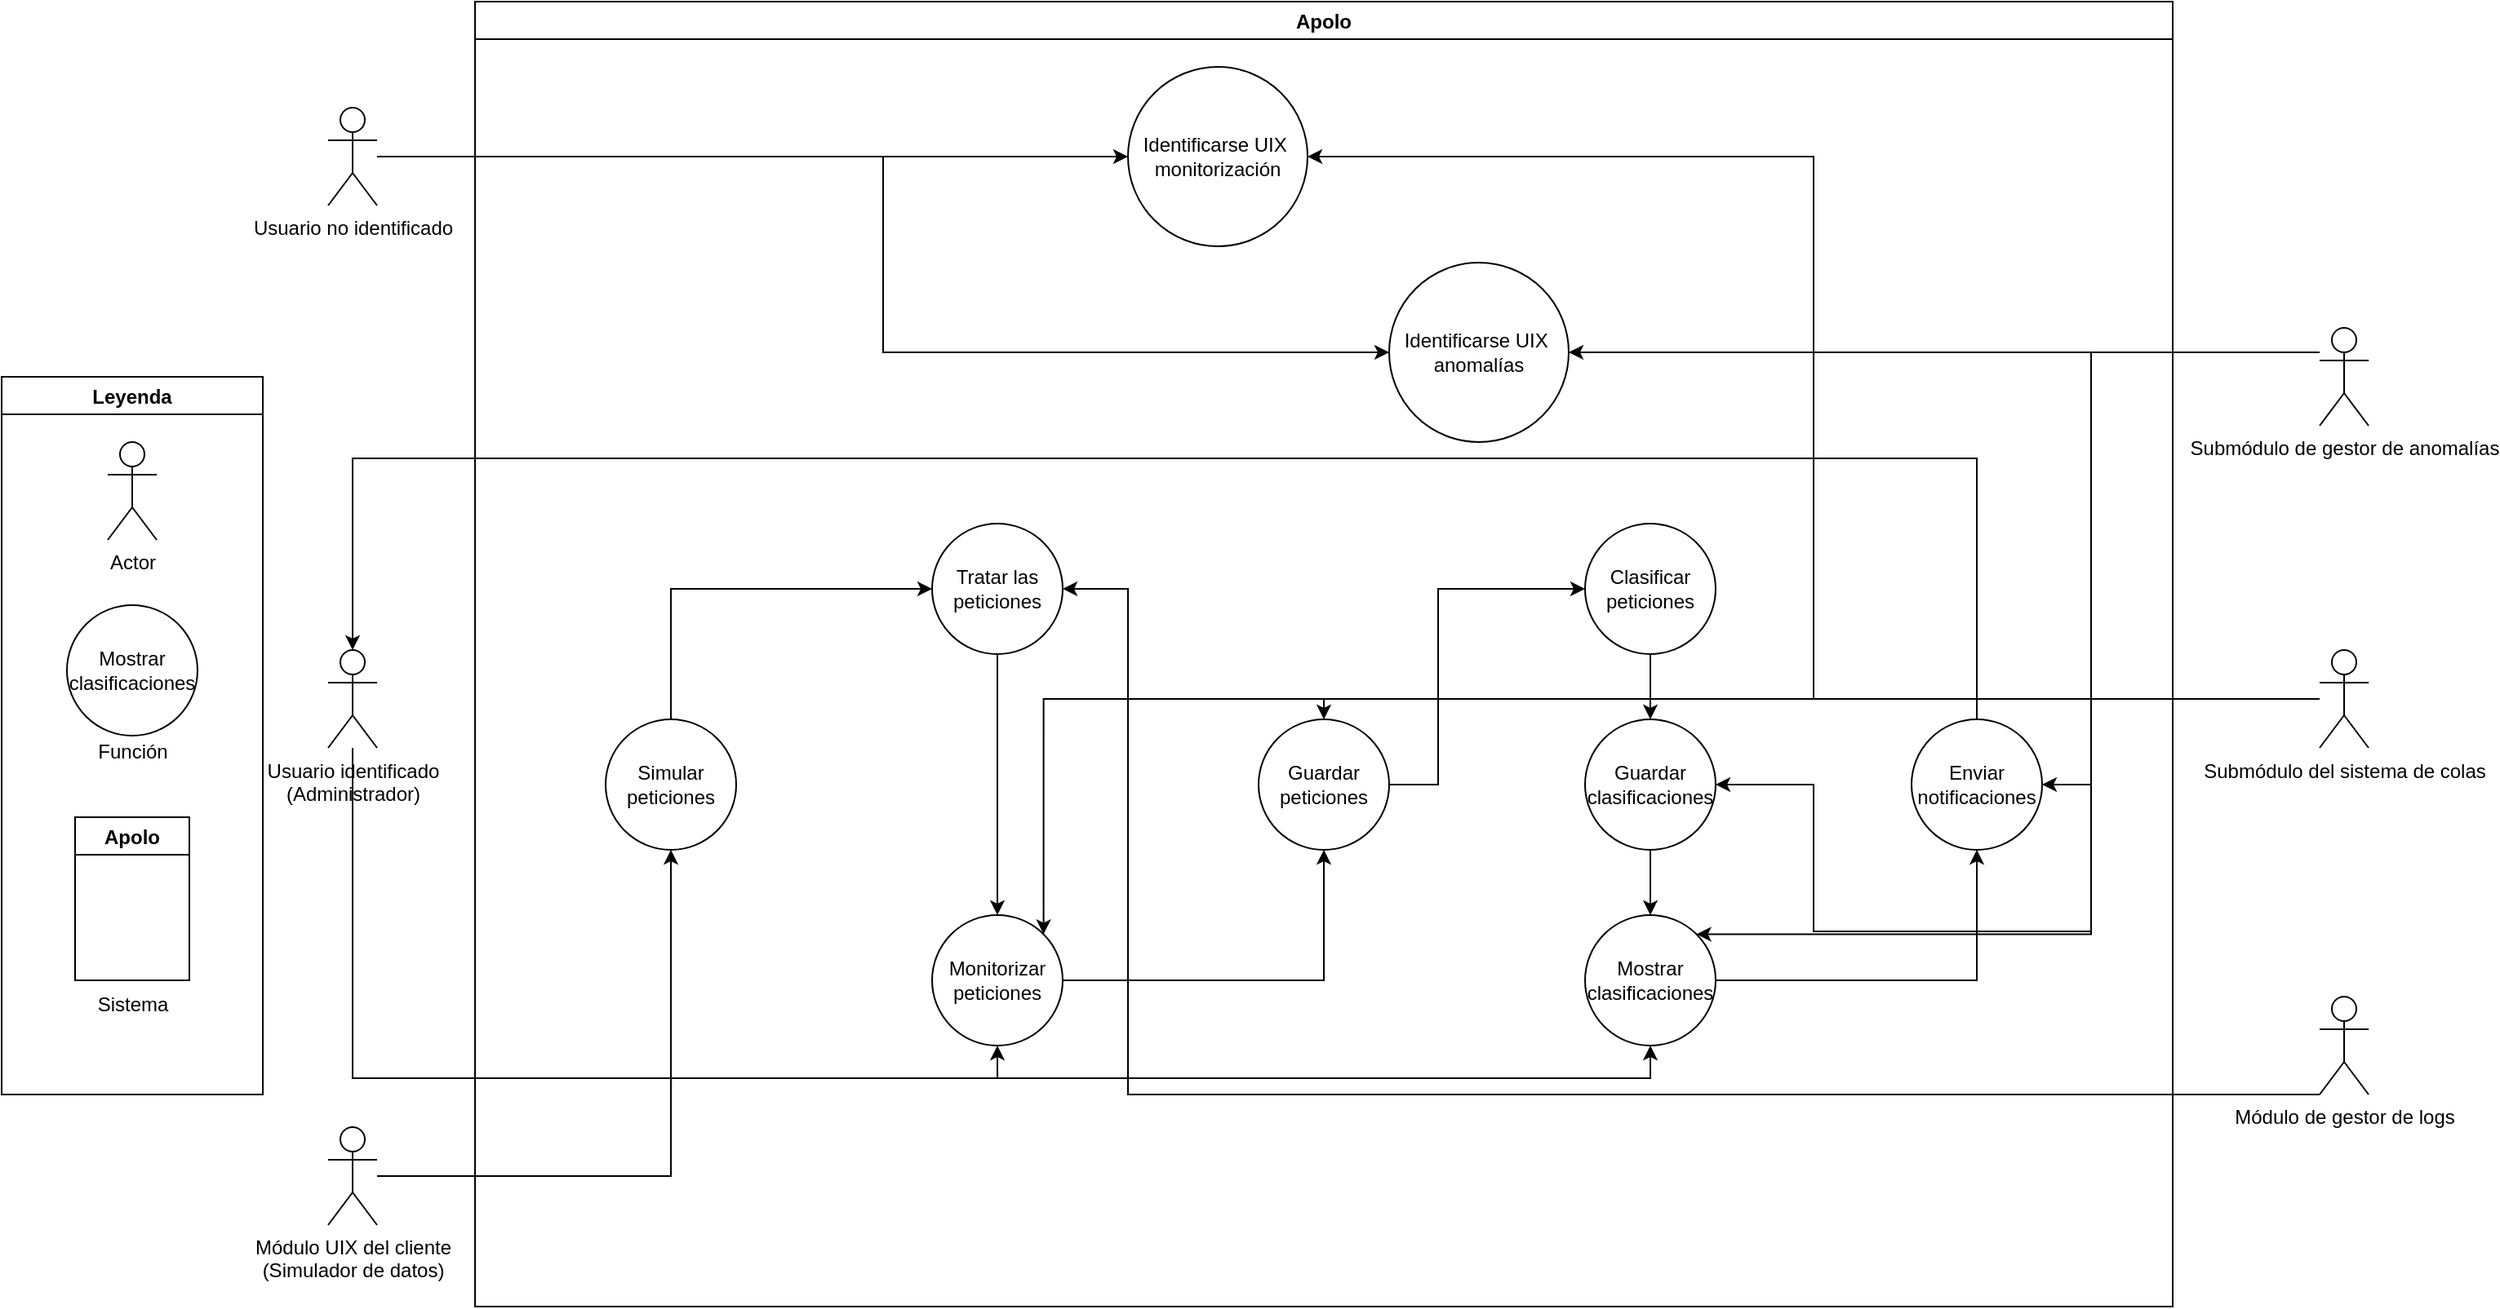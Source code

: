 <mxfile version="20.3.0" type="device"><diagram id="EQ-_31bF0pX4j47WAqOz" name="Página-1"><mxGraphModel dx="1378" dy="846" grid="1" gridSize="10" guides="1" tooltips="1" connect="1" arrows="1" fold="1" page="1" pageScale="1" pageWidth="827" pageHeight="1169" math="0" shadow="0"><root><mxCell id="0"/><mxCell id="1" parent="0"/><mxCell id="yXJlHbisKhjz7qCMfgl8-4" value="Apolo" style="swimlane;startSize=23;" vertex="1" parent="1"><mxGeometry x="360" y="80" width="1040" height="800" as="geometry"/></mxCell><mxCell id="yXJlHbisKhjz7qCMfgl8-12" value="Identificarse UIX&amp;nbsp; monitorización" style="ellipse;whiteSpace=wrap;html=1;aspect=fixed;" vertex="1" parent="yXJlHbisKhjz7qCMfgl8-4"><mxGeometry x="400" y="40" width="110" height="110" as="geometry"/></mxCell><mxCell id="yXJlHbisKhjz7qCMfgl8-17" value="Identificarse UIX&amp;nbsp; anomalías" style="ellipse;whiteSpace=wrap;html=1;aspect=fixed;" vertex="1" parent="yXJlHbisKhjz7qCMfgl8-4"><mxGeometry x="560" y="160" width="110" height="110" as="geometry"/></mxCell><mxCell id="yXJlHbisKhjz7qCMfgl8-45" style="edgeStyle=orthogonalEdgeStyle;rounded=0;orthogonalLoop=1;jettySize=auto;html=1;entryX=0;entryY=0.5;entryDx=0;entryDy=0;" edge="1" parent="yXJlHbisKhjz7qCMfgl8-4" source="yXJlHbisKhjz7qCMfgl8-21" target="yXJlHbisKhjz7qCMfgl8-20"><mxGeometry relative="1" as="geometry"><Array as="points"><mxPoint x="120" y="360"/></Array></mxGeometry></mxCell><mxCell id="yXJlHbisKhjz7qCMfgl8-21" value="Simular peticiones" style="ellipse;whiteSpace=wrap;html=1;aspect=fixed;" vertex="1" parent="yXJlHbisKhjz7qCMfgl8-4"><mxGeometry x="80" y="440" width="80" height="80" as="geometry"/></mxCell><mxCell id="yXJlHbisKhjz7qCMfgl8-44" style="edgeStyle=orthogonalEdgeStyle;rounded=0;orthogonalLoop=1;jettySize=auto;html=1;" edge="1" parent="yXJlHbisKhjz7qCMfgl8-4" source="yXJlHbisKhjz7qCMfgl8-24" target="yXJlHbisKhjz7qCMfgl8-30"><mxGeometry relative="1" as="geometry"/></mxCell><mxCell id="yXJlHbisKhjz7qCMfgl8-24" value="Monitorizar peticiones" style="ellipse;whiteSpace=wrap;html=1;aspect=fixed;" vertex="1" parent="yXJlHbisKhjz7qCMfgl8-4"><mxGeometry x="280" y="560" width="80" height="80" as="geometry"/></mxCell><mxCell id="yXJlHbisKhjz7qCMfgl8-41" style="edgeStyle=orthogonalEdgeStyle;rounded=0;orthogonalLoop=1;jettySize=auto;html=1;entryX=0;entryY=0.5;entryDx=0;entryDy=0;" edge="1" parent="yXJlHbisKhjz7qCMfgl8-4" source="yXJlHbisKhjz7qCMfgl8-30" target="yXJlHbisKhjz7qCMfgl8-32"><mxGeometry relative="1" as="geometry"><Array as="points"><mxPoint x="590" y="480"/><mxPoint x="590" y="360"/></Array></mxGeometry></mxCell><mxCell id="yXJlHbisKhjz7qCMfgl8-30" value="Guardar peticiones" style="ellipse;whiteSpace=wrap;html=1;aspect=fixed;" vertex="1" parent="yXJlHbisKhjz7qCMfgl8-4"><mxGeometry x="480" y="440" width="80" height="80" as="geometry"/></mxCell><mxCell id="yXJlHbisKhjz7qCMfgl8-43" style="edgeStyle=orthogonalEdgeStyle;rounded=0;orthogonalLoop=1;jettySize=auto;html=1;entryX=0.5;entryY=1;entryDx=0;entryDy=0;" edge="1" parent="yXJlHbisKhjz7qCMfgl8-4" source="yXJlHbisKhjz7qCMfgl8-31" target="yXJlHbisKhjz7qCMfgl8-33"><mxGeometry relative="1" as="geometry"><Array as="points"><mxPoint x="920" y="600"/></Array></mxGeometry></mxCell><mxCell id="yXJlHbisKhjz7qCMfgl8-31" value="Mostrar clasificaciones" style="ellipse;whiteSpace=wrap;html=1;aspect=fixed;" vertex="1" parent="yXJlHbisKhjz7qCMfgl8-4"><mxGeometry x="680" y="560" width="80" height="80" as="geometry"/></mxCell><mxCell id="yXJlHbisKhjz7qCMfgl8-58" style="edgeStyle=orthogonalEdgeStyle;rounded=0;orthogonalLoop=1;jettySize=auto;html=1;" edge="1" parent="yXJlHbisKhjz7qCMfgl8-4" source="yXJlHbisKhjz7qCMfgl8-32" target="yXJlHbisKhjz7qCMfgl8-57"><mxGeometry relative="1" as="geometry"/></mxCell><mxCell id="yXJlHbisKhjz7qCMfgl8-32" value="Clasificar peticiones" style="ellipse;whiteSpace=wrap;html=1;aspect=fixed;" vertex="1" parent="yXJlHbisKhjz7qCMfgl8-4"><mxGeometry x="680" y="320" width="80" height="80" as="geometry"/></mxCell><mxCell id="yXJlHbisKhjz7qCMfgl8-39" style="edgeStyle=orthogonalEdgeStyle;rounded=0;orthogonalLoop=1;jettySize=auto;html=1;" edge="1" parent="yXJlHbisKhjz7qCMfgl8-4" source="yXJlHbisKhjz7qCMfgl8-20" target="yXJlHbisKhjz7qCMfgl8-24"><mxGeometry relative="1" as="geometry"/></mxCell><mxCell id="yXJlHbisKhjz7qCMfgl8-20" value="Tratar las peticiones" style="ellipse;whiteSpace=wrap;html=1;aspect=fixed;" vertex="1" parent="yXJlHbisKhjz7qCMfgl8-4"><mxGeometry x="280" y="320" width="80" height="80" as="geometry"/></mxCell><mxCell id="yXJlHbisKhjz7qCMfgl8-33" value="Enviar notificaciones" style="ellipse;whiteSpace=wrap;html=1;aspect=fixed;" vertex="1" parent="yXJlHbisKhjz7qCMfgl8-4"><mxGeometry x="880" y="440" width="80" height="80" as="geometry"/></mxCell><mxCell id="yXJlHbisKhjz7qCMfgl8-59" style="edgeStyle=orthogonalEdgeStyle;rounded=0;orthogonalLoop=1;jettySize=auto;html=1;" edge="1" parent="yXJlHbisKhjz7qCMfgl8-4" source="yXJlHbisKhjz7qCMfgl8-57" target="yXJlHbisKhjz7qCMfgl8-31"><mxGeometry relative="1" as="geometry"/></mxCell><mxCell id="yXJlHbisKhjz7qCMfgl8-57" value="Guardar clasificaciones" style="ellipse;whiteSpace=wrap;html=1;aspect=fixed;" vertex="1" parent="yXJlHbisKhjz7qCMfgl8-4"><mxGeometry x="680" y="440" width="80" height="80" as="geometry"/></mxCell><mxCell id="yXJlHbisKhjz7qCMfgl8-68" style="edgeStyle=orthogonalEdgeStyle;rounded=0;orthogonalLoop=1;jettySize=auto;html=1;" edge="1" parent="1" source="yXJlHbisKhjz7qCMfgl8-5" target="yXJlHbisKhjz7qCMfgl8-12"><mxGeometry relative="1" as="geometry"/></mxCell><mxCell id="yXJlHbisKhjz7qCMfgl8-69" style="edgeStyle=orthogonalEdgeStyle;rounded=0;orthogonalLoop=1;jettySize=auto;html=1;entryX=0;entryY=0.5;entryDx=0;entryDy=0;" edge="1" parent="1" source="yXJlHbisKhjz7qCMfgl8-5" target="yXJlHbisKhjz7qCMfgl8-17"><mxGeometry relative="1" as="geometry"/></mxCell><mxCell id="yXJlHbisKhjz7qCMfgl8-5" value="Usuario no identificado&lt;br&gt;" style="shape=umlActor;verticalLabelPosition=bottom;verticalAlign=top;html=1;outlineConnect=0;" vertex="1" parent="1"><mxGeometry x="270" y="145" width="30" height="60" as="geometry"/></mxCell><mxCell id="yXJlHbisKhjz7qCMfgl8-46" style="edgeStyle=orthogonalEdgeStyle;rounded=0;orthogonalLoop=1;jettySize=auto;html=1;entryX=0.5;entryY=1;entryDx=0;entryDy=0;" edge="1" parent="1" source="yXJlHbisKhjz7qCMfgl8-6" target="yXJlHbisKhjz7qCMfgl8-24"><mxGeometry relative="1" as="geometry"><Array as="points"><mxPoint x="285" y="740"/><mxPoint x="680" y="740"/></Array></mxGeometry></mxCell><mxCell id="yXJlHbisKhjz7qCMfgl8-48" style="edgeStyle=orthogonalEdgeStyle;rounded=0;orthogonalLoop=1;jettySize=auto;html=1;entryX=0.5;entryY=1;entryDx=0;entryDy=0;" edge="1" parent="1" source="yXJlHbisKhjz7qCMfgl8-6" target="yXJlHbisKhjz7qCMfgl8-31"><mxGeometry relative="1" as="geometry"><Array as="points"><mxPoint x="285" y="740"/><mxPoint x="1080" y="740"/></Array></mxGeometry></mxCell><mxCell id="yXJlHbisKhjz7qCMfgl8-6" value="Usuario identificado&lt;br&gt;(Administrador)&lt;br&gt;" style="shape=umlActor;verticalLabelPosition=bottom;verticalAlign=top;html=1;outlineConnect=0;" vertex="1" parent="1"><mxGeometry x="270" y="477.5" width="30" height="60" as="geometry"/></mxCell><mxCell id="yXJlHbisKhjz7qCMfgl8-35" style="edgeStyle=orthogonalEdgeStyle;rounded=0;orthogonalLoop=1;jettySize=auto;html=1;entryX=1;entryY=0.5;entryDx=0;entryDy=0;" edge="1" parent="1" source="yXJlHbisKhjz7qCMfgl8-7" target="yXJlHbisKhjz7qCMfgl8-12"><mxGeometry relative="1" as="geometry"/></mxCell><mxCell id="yXJlHbisKhjz7qCMfgl8-53" style="edgeStyle=orthogonalEdgeStyle;rounded=0;orthogonalLoop=1;jettySize=auto;html=1;entryX=1;entryY=0;entryDx=0;entryDy=0;" edge="1" parent="1" source="yXJlHbisKhjz7qCMfgl8-7" target="yXJlHbisKhjz7qCMfgl8-24"><mxGeometry relative="1" as="geometry"/></mxCell><mxCell id="yXJlHbisKhjz7qCMfgl8-54" style="edgeStyle=orthogonalEdgeStyle;rounded=0;orthogonalLoop=1;jettySize=auto;html=1;entryX=0.5;entryY=0;entryDx=0;entryDy=0;" edge="1" parent="1" source="yXJlHbisKhjz7qCMfgl8-7" target="yXJlHbisKhjz7qCMfgl8-30"><mxGeometry relative="1" as="geometry"><Array as="points"><mxPoint x="880" y="507"/></Array></mxGeometry></mxCell><mxCell id="yXJlHbisKhjz7qCMfgl8-7" value="Submódulo del sistema de colas&lt;br&gt;" style="shape=umlActor;verticalLabelPosition=bottom;verticalAlign=top;html=1;outlineConnect=0;" vertex="1" parent="1"><mxGeometry x="1490" y="477.5" width="30" height="60" as="geometry"/></mxCell><mxCell id="yXJlHbisKhjz7qCMfgl8-37" style="edgeStyle=orthogonalEdgeStyle;rounded=0;orthogonalLoop=1;jettySize=auto;html=1;" edge="1" parent="1" source="yXJlHbisKhjz7qCMfgl8-8" target="yXJlHbisKhjz7qCMfgl8-21"><mxGeometry relative="1" as="geometry"/></mxCell><mxCell id="yXJlHbisKhjz7qCMfgl8-8" value="Módulo UIX del cliente&lt;br&gt;(Simulador de datos)" style="shape=umlActor;verticalLabelPosition=bottom;verticalAlign=top;html=1;outlineConnect=0;" vertex="1" parent="1"><mxGeometry x="270" y="770" width="30" height="60" as="geometry"/></mxCell><mxCell id="yXJlHbisKhjz7qCMfgl8-51" style="edgeStyle=orthogonalEdgeStyle;rounded=0;orthogonalLoop=1;jettySize=auto;html=1;entryX=1;entryY=0.5;entryDx=0;entryDy=0;" edge="1" parent="1" source="yXJlHbisKhjz7qCMfgl8-9" target="yXJlHbisKhjz7qCMfgl8-20"><mxGeometry relative="1" as="geometry"><Array as="points"><mxPoint x="760" y="750"/><mxPoint x="760" y="440"/></Array></mxGeometry></mxCell><mxCell id="yXJlHbisKhjz7qCMfgl8-9" value="Módulo de gestor de logs&lt;br&gt;" style="shape=umlActor;verticalLabelPosition=bottom;verticalAlign=top;html=1;outlineConnect=0;" vertex="1" parent="1"><mxGeometry x="1490" y="690" width="30" height="60" as="geometry"/></mxCell><mxCell id="yXJlHbisKhjz7qCMfgl8-34" style="edgeStyle=orthogonalEdgeStyle;rounded=0;orthogonalLoop=1;jettySize=auto;html=1;entryX=1;entryY=0.5;entryDx=0;entryDy=0;" edge="1" parent="1" source="yXJlHbisKhjz7qCMfgl8-11" target="yXJlHbisKhjz7qCMfgl8-17"><mxGeometry relative="1" as="geometry"><Array as="points"><mxPoint x="1410" y="295"/><mxPoint x="1410" y="295"/></Array></mxGeometry></mxCell><mxCell id="yXJlHbisKhjz7qCMfgl8-55" style="edgeStyle=orthogonalEdgeStyle;rounded=0;orthogonalLoop=1;jettySize=auto;html=1;entryX=1;entryY=0.5;entryDx=0;entryDy=0;" edge="1" parent="1" source="yXJlHbisKhjz7qCMfgl8-11" target="yXJlHbisKhjz7qCMfgl8-33"><mxGeometry relative="1" as="geometry"><Array as="points"><mxPoint x="1350" y="295"/><mxPoint x="1350" y="560"/></Array></mxGeometry></mxCell><mxCell id="yXJlHbisKhjz7qCMfgl8-56" style="edgeStyle=orthogonalEdgeStyle;rounded=0;orthogonalLoop=1;jettySize=auto;html=1;entryX=1;entryY=0;entryDx=0;entryDy=0;" edge="1" parent="1" source="yXJlHbisKhjz7qCMfgl8-11" target="yXJlHbisKhjz7qCMfgl8-31"><mxGeometry relative="1" as="geometry"><mxPoint x="880" y="700" as="targetPoint"/><Array as="points"><mxPoint x="1350" y="295"/><mxPoint x="1350" y="652"/></Array></mxGeometry></mxCell><mxCell id="yXJlHbisKhjz7qCMfgl8-60" style="edgeStyle=orthogonalEdgeStyle;rounded=0;orthogonalLoop=1;jettySize=auto;html=1;entryX=1;entryY=0.5;entryDx=0;entryDy=0;" edge="1" parent="1" source="yXJlHbisKhjz7qCMfgl8-11" target="yXJlHbisKhjz7qCMfgl8-57"><mxGeometry relative="1" as="geometry"><Array as="points"><mxPoint x="1350" y="295"/><mxPoint x="1350" y="650"/><mxPoint x="1180" y="650"/><mxPoint x="1180" y="560"/></Array></mxGeometry></mxCell><mxCell id="yXJlHbisKhjz7qCMfgl8-11" value="Submódulo de gestor de anomalías&lt;br&gt;" style="shape=umlActor;verticalLabelPosition=bottom;verticalAlign=top;html=1;outlineConnect=0;" vertex="1" parent="1"><mxGeometry x="1490" y="280" width="30" height="60" as="geometry"/></mxCell><mxCell id="yXJlHbisKhjz7qCMfgl8-50" style="edgeStyle=orthogonalEdgeStyle;rounded=0;orthogonalLoop=1;jettySize=auto;html=1;" edge="1" parent="1" source="yXJlHbisKhjz7qCMfgl8-33" target="yXJlHbisKhjz7qCMfgl8-6"><mxGeometry relative="1" as="geometry"><Array as="points"><mxPoint x="1040" y="360"/><mxPoint x="55" y="360"/></Array></mxGeometry></mxCell><mxCell id="yXJlHbisKhjz7qCMfgl8-61" value="Leyenda" style="swimlane;" vertex="1" parent="1"><mxGeometry x="70" y="310" width="160" height="440" as="geometry"/></mxCell><mxCell id="yXJlHbisKhjz7qCMfgl8-62" value="Actor" style="shape=umlActor;verticalLabelPosition=bottom;verticalAlign=top;html=1;outlineConnect=0;" vertex="1" parent="yXJlHbisKhjz7qCMfgl8-61"><mxGeometry x="65" y="40" width="30" height="60" as="geometry"/></mxCell><mxCell id="yXJlHbisKhjz7qCMfgl8-63" value="Mostrar clasificaciones" style="ellipse;whiteSpace=wrap;html=1;aspect=fixed;" vertex="1" parent="yXJlHbisKhjz7qCMfgl8-61"><mxGeometry x="40" y="140" width="80" height="80" as="geometry"/></mxCell><mxCell id="yXJlHbisKhjz7qCMfgl8-64" value="Función" style="text;html=1;align=center;verticalAlign=middle;resizable=0;points=[];autosize=1;strokeColor=none;fillColor=none;" vertex="1" parent="yXJlHbisKhjz7qCMfgl8-61"><mxGeometry x="45" y="215" width="70" height="30" as="geometry"/></mxCell><mxCell id="yXJlHbisKhjz7qCMfgl8-65" value="Apolo" style="swimlane;" vertex="1" parent="yXJlHbisKhjz7qCMfgl8-61"><mxGeometry x="45" y="270" width="70" height="100" as="geometry"/></mxCell><mxCell id="yXJlHbisKhjz7qCMfgl8-66" value="Sistema" style="text;html=1;align=center;verticalAlign=middle;resizable=0;points=[];autosize=1;strokeColor=none;fillColor=none;" vertex="1" parent="yXJlHbisKhjz7qCMfgl8-61"><mxGeometry x="45" y="370" width="70" height="30" as="geometry"/></mxCell></root></mxGraphModel></diagram></mxfile>